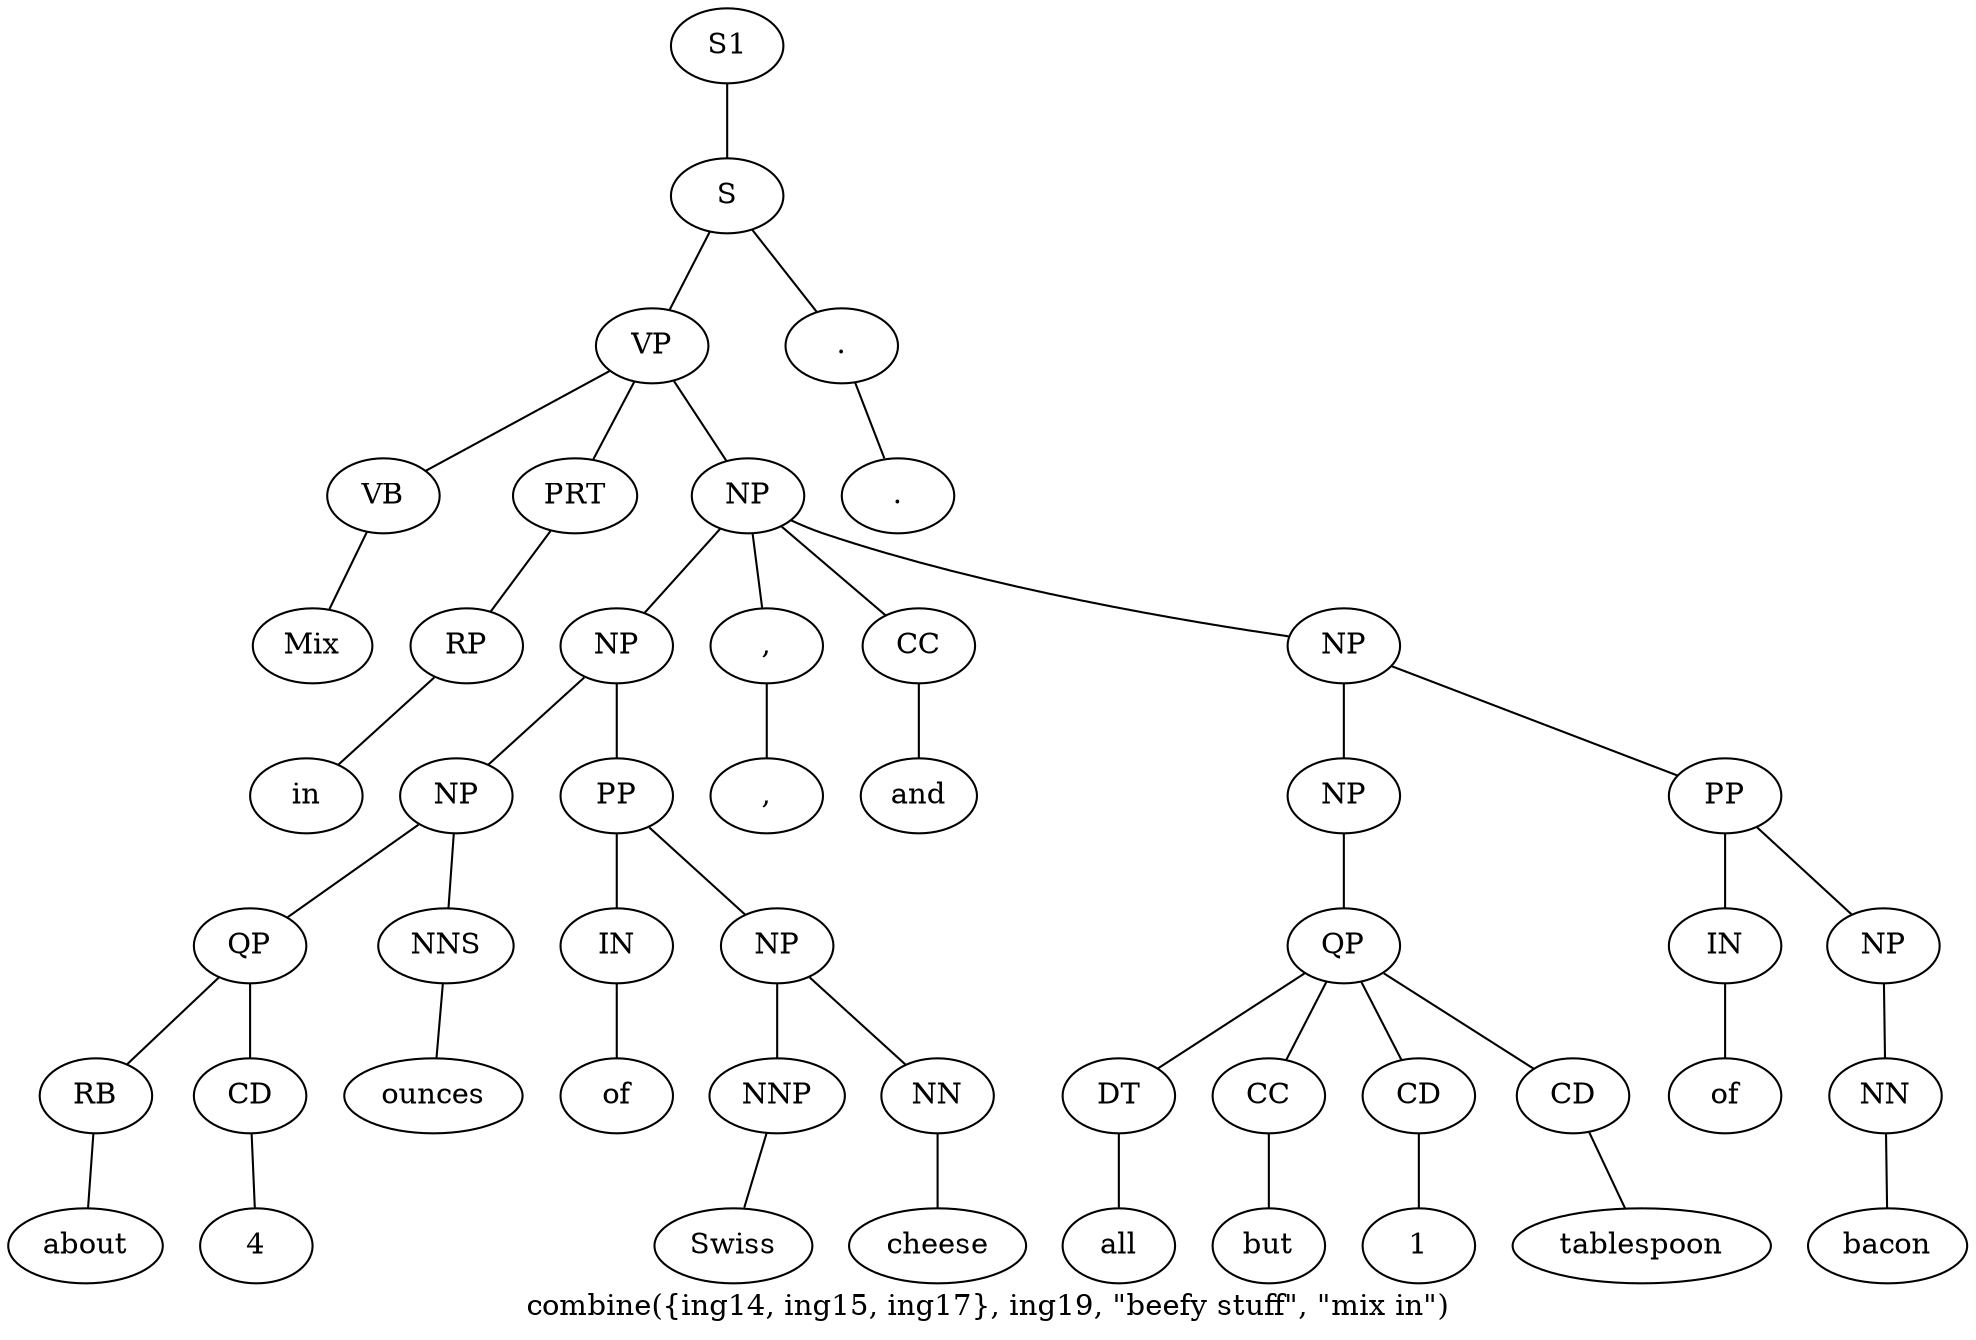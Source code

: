 graph SyntaxGraph {
	label = "combine({ing14, ing15, ing17}, ing19, \"beefy stuff\", \"mix in\")";
	Node0 [label="S1"];
	Node1 [label="S"];
	Node2 [label="VP"];
	Node3 [label="VB"];
	Node4 [label="Mix"];
	Node5 [label="PRT"];
	Node6 [label="RP"];
	Node7 [label="in"];
	Node8 [label="NP"];
	Node9 [label="NP"];
	Node10 [label="NP"];
	Node11 [label="QP"];
	Node12 [label="RB"];
	Node13 [label="about"];
	Node14 [label="CD"];
	Node15 [label="4"];
	Node16 [label="NNS"];
	Node17 [label="ounces"];
	Node18 [label="PP"];
	Node19 [label="IN"];
	Node20 [label="of"];
	Node21 [label="NP"];
	Node22 [label="NNP"];
	Node23 [label="Swiss"];
	Node24 [label="NN"];
	Node25 [label="cheese"];
	Node26 [label=","];
	Node27 [label=","];
	Node28 [label="CC"];
	Node29 [label="and"];
	Node30 [label="NP"];
	Node31 [label="NP"];
	Node32 [label="QP"];
	Node33 [label="DT"];
	Node34 [label="all"];
	Node35 [label="CC"];
	Node36 [label="but"];
	Node37 [label="CD"];
	Node38 [label="1"];
	Node39 [label="CD"];
	Node40 [label="tablespoon"];
	Node41 [label="PP"];
	Node42 [label="IN"];
	Node43 [label="of"];
	Node44 [label="NP"];
	Node45 [label="NN"];
	Node46 [label="bacon"];
	Node47 [label="."];
	Node48 [label="."];

	Node0 -- Node1;
	Node1 -- Node2;
	Node1 -- Node47;
	Node2 -- Node3;
	Node2 -- Node5;
	Node2 -- Node8;
	Node3 -- Node4;
	Node5 -- Node6;
	Node6 -- Node7;
	Node8 -- Node9;
	Node8 -- Node26;
	Node8 -- Node28;
	Node8 -- Node30;
	Node9 -- Node10;
	Node9 -- Node18;
	Node10 -- Node11;
	Node10 -- Node16;
	Node11 -- Node12;
	Node11 -- Node14;
	Node12 -- Node13;
	Node14 -- Node15;
	Node16 -- Node17;
	Node18 -- Node19;
	Node18 -- Node21;
	Node19 -- Node20;
	Node21 -- Node22;
	Node21 -- Node24;
	Node22 -- Node23;
	Node24 -- Node25;
	Node26 -- Node27;
	Node28 -- Node29;
	Node30 -- Node31;
	Node30 -- Node41;
	Node31 -- Node32;
	Node32 -- Node33;
	Node32 -- Node35;
	Node32 -- Node37;
	Node32 -- Node39;
	Node33 -- Node34;
	Node35 -- Node36;
	Node37 -- Node38;
	Node39 -- Node40;
	Node41 -- Node42;
	Node41 -- Node44;
	Node42 -- Node43;
	Node44 -- Node45;
	Node45 -- Node46;
	Node47 -- Node48;
}